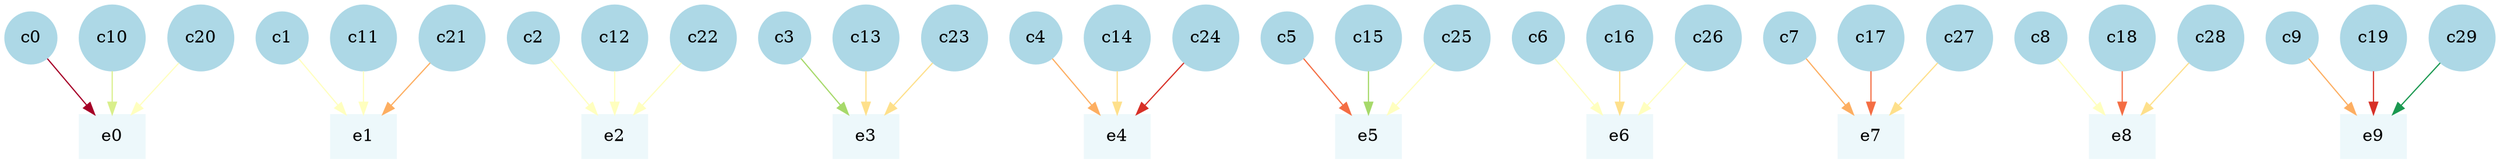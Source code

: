 digraph G {
	splines=false;
	c0[shape=circle, color=lightblue,style=filled];
	c1[shape=circle, color=lightblue,style=filled];
	c2[shape=circle, color=lightblue,style=filled];
	c3[shape=circle, color=lightblue,style=filled];
	c4[shape=circle, color=lightblue,style=filled];
	c5[shape=circle, color=lightblue,style=filled];
	c6[shape=circle, color=lightblue,style=filled];
	c7[shape=circle, color=lightblue,style=filled];
	c8[shape=circle, color=lightblue,style=filled];
	c9[shape=circle, color=lightblue,style=filled];
	c10[shape=circle, color=lightblue,style=filled];
	c11[shape=circle, color=lightblue,style=filled];
	c12[shape=circle, color=lightblue,style=filled];
	c13[shape=circle, color=lightblue,style=filled];
	c14[shape=circle, color=lightblue,style=filled];
	c15[shape=circle, color=lightblue,style=filled];
	c16[shape=circle, color=lightblue,style=filled];
	c17[shape=circle, color=lightblue,style=filled];
	c18[shape=circle, color=lightblue,style=filled];
	c19[shape=circle, color=lightblue,style=filled];
	c20[shape=circle, color=lightblue,style=filled];
	c21[shape=circle, color=lightblue,style=filled];
	c22[shape=circle, color=lightblue,style=filled];
	c23[shape=circle, color=lightblue,style=filled];
	c24[shape=circle, color=lightblue,style=filled];
	c25[shape=circle, color=lightblue,style=filled];
	c26[shape=circle, color=lightblue,style=filled];
	c27[shape=circle, color=lightblue,style=filled];
	c28[shape=circle, color=lightblue,style=filled];
	c29[shape=circle, color=lightblue,style=filled];
	e0[shape=box, color="#edf8fb",style=filled];
	e1[shape=box, color="#edf8fb",style=filled];
	e2[shape=box, color="#edf8fb",style=filled];
	e3[shape=box, color="#edf8fb",style=filled];
	e4[shape=box, color="#edf8fb",style=filled];
	e5[shape=box, color="#edf8fb",style=filled];
	e6[shape=box, color="#edf8fb",style=filled];
	e7[shape=box, color="#edf8fb",style=filled];
	e8[shape=box, color="#edf8fb",style=filled];
	e9[shape=box, color="#edf8fb",style=filled];
	"c0" -> "e0"[color="#a50026"];
	"c1" -> "e1"[color="#ffffbf"];
	"c2" -> "e2"[color="#ffffbf"];
	"c3" -> "e3"[color="#a6d96a"];
	"c4" -> "e4"[color="#fdae61"];
	"c5" -> "e5"[color="#f46d43"];
	"c6" -> "e6"[color="#ffffbf"];
	"c7" -> "e7"[color="#fdae61"];
	"c8" -> "e8"[color="#ffffbf"];
	"c9" -> "e9"[color="#fdae61"];
	"c10" -> "e0"[color="#d9ef8b"];
	"c11" -> "e1"[color="#ffffbf"];
	"c12" -> "e2"[color="#ffffbf"];
	"c13" -> "e3"[color="#fee08b"];
	"c14" -> "e4"[color="#fee08b"];
	"c15" -> "e5"[color="#a6d96a"];
	"c16" -> "e6"[color="#fee08b"];
	"c17" -> "e7"[color="#f46d43"];
	"c18" -> "e8"[color="#f46d43"];
	"c19" -> "e9"[color="#d73027"];
	"c20" -> "e0"[color="#ffffbf"];
	"c21" -> "e1"[color="#fdae61"];
	"c22" -> "e2"[color="#ffffbf"];
	"c23" -> "e3"[color="#fee08b"];
	"c24" -> "e4"[color="#d73027"];
	"c25" -> "e5"[color="#ffffbf"];
	"c26" -> "e6"[color="#ffffbf"];
	"c27" -> "e7"[color="#fee08b"];
	"c28" -> "e8"[color="#fee08b"];
	"c29" -> "e9"[color="#1a9850"];
}